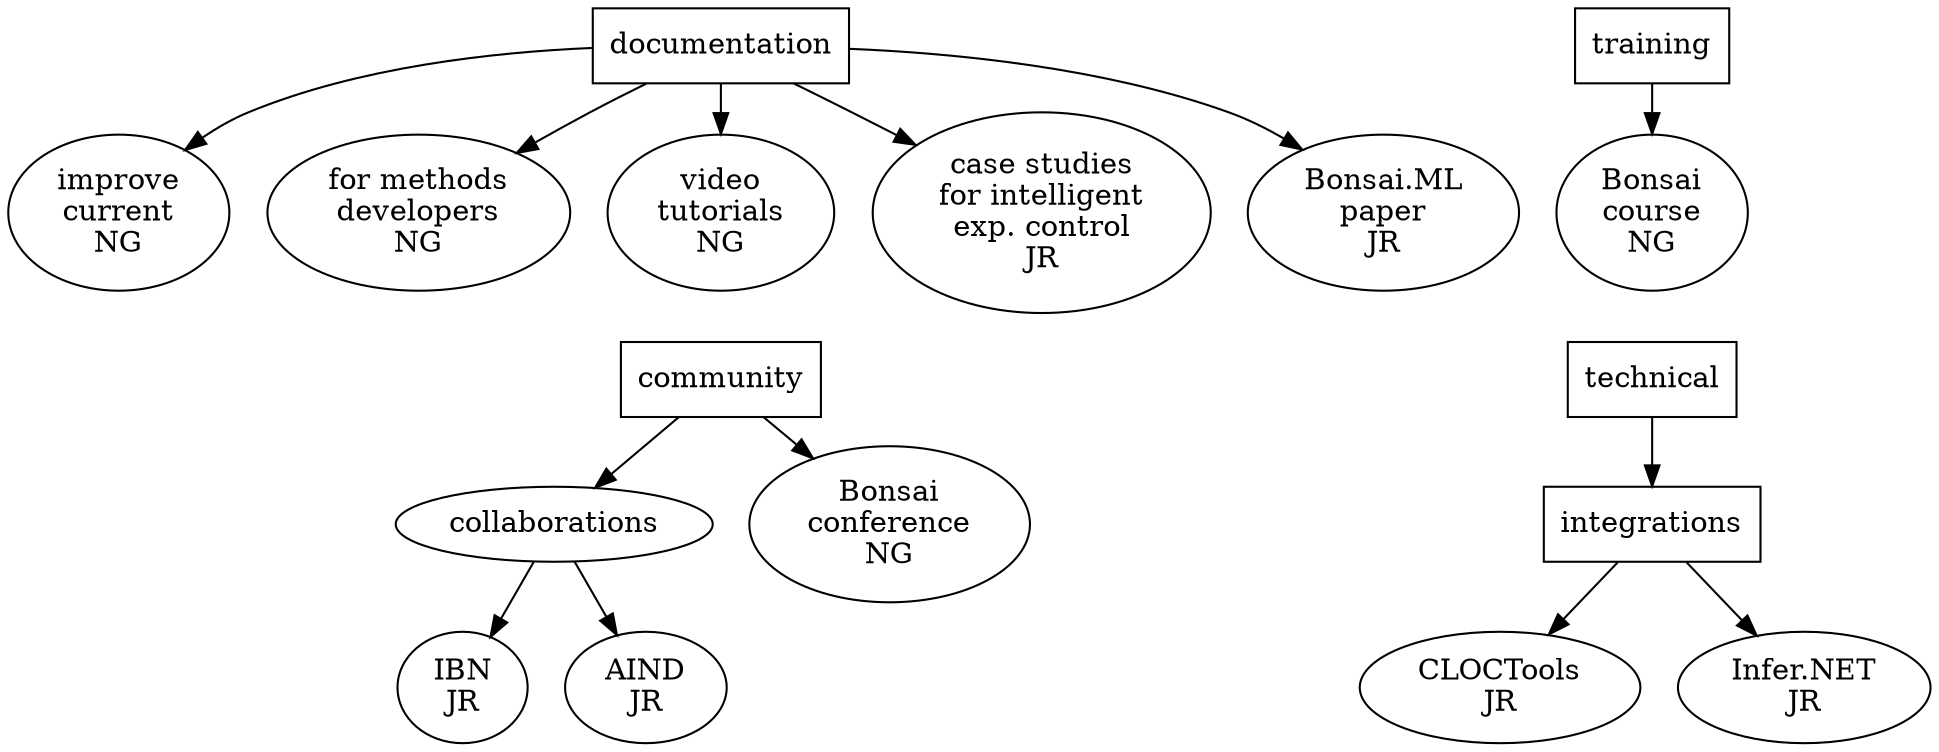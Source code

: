 digraph {
  layout=dot;
  ranksep=0.2;

  documentation [shape=box];
  documentation -> "improve\ncurrent\nNG";
  documentation -> "for methods\ndevelopers\nNG";
  documentation -> "video\ntutorials\nNG";
  documentation -> "case studies\nfor intelligent\nexp. control\nJR";
  documentation -> "Bonsai.ML\npaper\nJR";

  training [shape=box];
  training -> "Bonsai\ncourse\nNG";

  "video\ntutorials\nNG" -> community [style=invis];

  community [shape=box];
  community -> collaborations;
  community -> "Bonsai\nconference\nNG";
  collaborations -> "IBN\nJR";
  collaborations -> "AIND\nJR";

  "Bonsai\ncourse\nNG" -> technical [style=invis];

  technical [shape=box];
  technical -> integrations;
  integrations [shape=box];
  integrations -> "CLOCTools\nJR";
  integrations -> "Infer.NET\nJR";


  /* { rank=same; documentation training community technical } */

}

